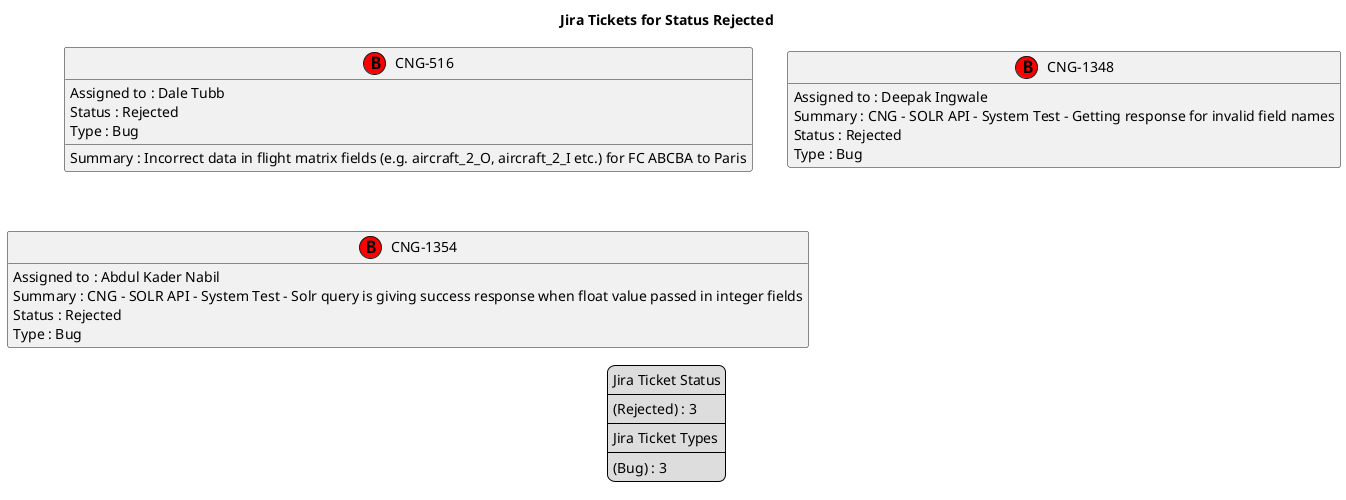 @startuml
'https://plantuml.com/class-diagram

' GENERATE CLASS DIAGRAM ===========
' Generated at    : Fri May 03 10:09:59 CEST 2024

title Jira Tickets for Status Rejected
hide empty members

legend
Jira Ticket Status
----
(Rejected) : 3
----
Jira Ticket Types
----
(Bug) : 3
end legend


' Tickets =======
class "CNG-516" << (B,red) >> {
  Assigned to : Dale Tubb
  Summary : Incorrect data in flight matrix fields (e.g. aircraft_2_O, aircraft_2_I etc.) for FC ABCBA to Paris
  Status : Rejected
  Type : Bug
}

class "CNG-1348" << (B,red) >> {
  Assigned to : Deepak Ingwale
  Summary : CNG - SOLR API - System Test - Getting response for invalid field names
  Status : Rejected
  Type : Bug
}

class "CNG-1354" << (B,red) >> {
  Assigned to : Abdul Kader Nabil
  Summary : CNG - SOLR API - System Test - Solr query is giving success response when float value passed in integer fields 
  Status : Rejected
  Type : Bug
}



' Links =======


@enduml
